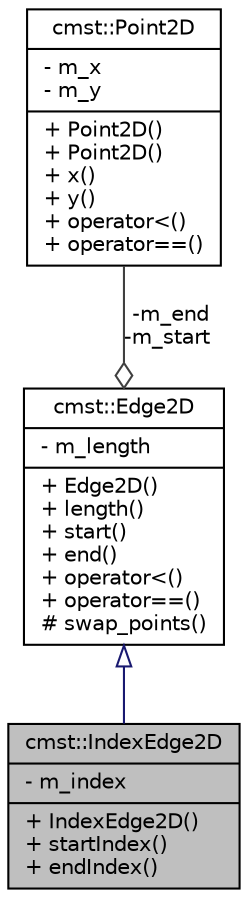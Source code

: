 digraph "cmst::IndexEdge2D"
{
  edge [fontname="Helvetica",fontsize="10",labelfontname="Helvetica",labelfontsize="10"];
  node [fontname="Helvetica",fontsize="10",shape=record];
  Node1 [label="{cmst::IndexEdge2D\n|- m_index\l|+ IndexEdge2D()\l+ startIndex()\l+ endIndex()\l}",height=0.2,width=0.4,color="black", fillcolor="grey75", style="filled", fontcolor="black"];
  Node2 -> Node1 [dir="back",color="midnightblue",fontsize="10",style="solid",arrowtail="onormal",fontname="Helvetica"];
  Node2 [label="{cmst::Edge2D\n|- m_length\l|+ Edge2D()\l+ length()\l+ start()\l+ end()\l+ operator\<()\l+ operator==()\l# swap_points()\l}",height=0.2,width=0.4,color="black", fillcolor="white", style="filled",URL="$classcmst_1_1_edge2_d.html"];
  Node3 -> Node2 [color="grey25",fontsize="10",style="solid",label=" -m_end\n-m_start" ,arrowhead="odiamond",fontname="Helvetica"];
  Node3 [label="{cmst::Point2D\n|- m_x\l- m_y\l|+ Point2D()\l+ Point2D()\l+ x()\l+ y()\l+ operator\<()\l+ operator==()\l}",height=0.2,width=0.4,color="black", fillcolor="white", style="filled",URL="$classcmst_1_1_point2_d.html"];
}
